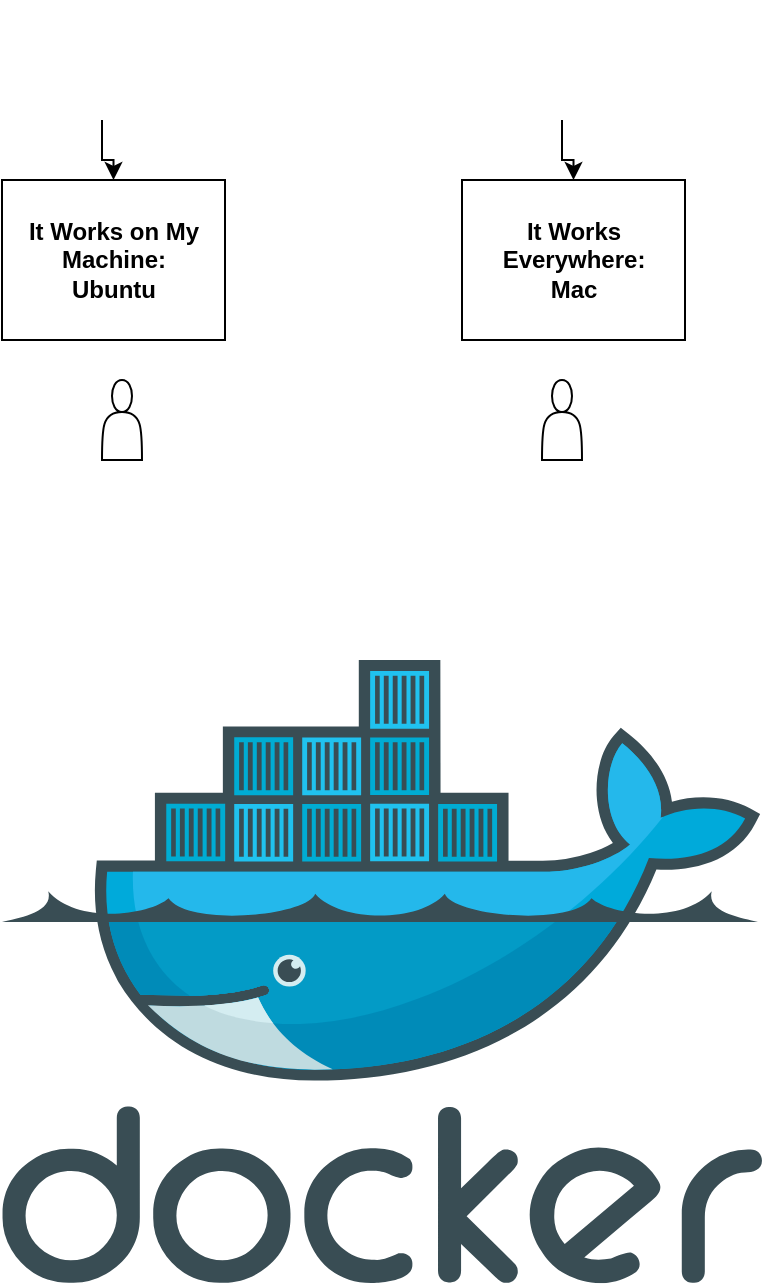 <mxfile version="26.0.13">
  <diagram name="Page-1" id="rvszo2AwaI_2a9ssAYcK">
    <mxGraphModel dx="1434" dy="784" grid="1" gridSize="10" guides="1" tooltips="1" connect="1" arrows="1" fold="1" page="1" pageScale="1" pageWidth="827" pageHeight="1169" math="0" shadow="0">
      <root>
        <mxCell id="0" />
        <mxCell id="1" parent="0" />
        <mxCell id="KehCBfUnX_1g3-heXKs--3" value="&lt;h4&gt;It Works on My Machine:&lt;br&gt;Ubuntu&lt;/h4&gt;" style="rounded=0;whiteSpace=wrap;html=1;" vertex="1" parent="1">
          <mxGeometry x="40" y="260" width="111.5" height="80" as="geometry" />
        </mxCell>
        <mxCell id="KehCBfUnX_1g3-heXKs--1" value="" style="image;sketch=0;aspect=fixed;html=1;points=[];align=center;fontSize=12;image=img/lib/mscae/Docker.svg;" vertex="1" parent="1">
          <mxGeometry x="40" y="500" width="380" height="311.6" as="geometry" />
        </mxCell>
        <mxCell id="KehCBfUnX_1g3-heXKs--6" value="" style="edgeStyle=orthogonalEdgeStyle;rounded=0;orthogonalLoop=1;jettySize=auto;html=1;" edge="1" parent="1" source="KehCBfUnX_1g3-heXKs--4" target="KehCBfUnX_1g3-heXKs--3">
          <mxGeometry relative="1" as="geometry" />
        </mxCell>
        <mxCell id="KehCBfUnX_1g3-heXKs--4" value="" style="shape=image;html=1;verticalAlign=top;verticalLabelPosition=bottom;labelBackgroundColor=#ffffff;imageAspect=0;aspect=fixed;image=https://cdn2.iconfinder.com/data/icons/boxicons-logos/24/bxl-django-128.png;textShadow=0;" vertex="1" parent="1">
          <mxGeometry x="60" y="170" width="60" height="60" as="geometry" />
        </mxCell>
        <mxCell id="KehCBfUnX_1g3-heXKs--7" value="&lt;h4&gt;It Works Everywhere:&lt;br&gt;Mac&lt;/h4&gt;" style="rounded=0;whiteSpace=wrap;html=1;" vertex="1" parent="1">
          <mxGeometry x="270" y="260" width="111.5" height="80" as="geometry" />
        </mxCell>
        <mxCell id="KehCBfUnX_1g3-heXKs--8" value="" style="edgeStyle=orthogonalEdgeStyle;rounded=0;orthogonalLoop=1;jettySize=auto;html=1;" edge="1" parent="1" source="KehCBfUnX_1g3-heXKs--9" target="KehCBfUnX_1g3-heXKs--7">
          <mxGeometry relative="1" as="geometry" />
        </mxCell>
        <mxCell id="KehCBfUnX_1g3-heXKs--9" value="" style="shape=image;html=1;verticalAlign=top;verticalLabelPosition=bottom;labelBackgroundColor=#ffffff;imageAspect=0;aspect=fixed;image=https://cdn2.iconfinder.com/data/icons/boxicons-logos/24/bxl-django-128.png;textShadow=0;" vertex="1" parent="1">
          <mxGeometry x="290" y="170" width="60" height="60" as="geometry" />
        </mxCell>
        <mxCell id="KehCBfUnX_1g3-heXKs--10" value="" style="shape=actor;whiteSpace=wrap;html=1;" vertex="1" parent="1">
          <mxGeometry x="90" y="360" width="20" height="40" as="geometry" />
        </mxCell>
        <mxCell id="KehCBfUnX_1g3-heXKs--11" value="" style="shape=actor;whiteSpace=wrap;html=1;" vertex="1" parent="1">
          <mxGeometry x="310" y="360" width="20" height="40" as="geometry" />
        </mxCell>
      </root>
    </mxGraphModel>
  </diagram>
</mxfile>
